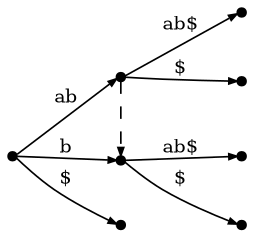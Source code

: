 
digraph {
	rankdir="LR";  // horizontal layout
    node [label="" size="0.001" shape="circle" height="0.05" fillcolor="black" style="filled"]
    edge [fontsize="9" arrowsize="0.4" len="1.0" penwidth="0.8"]

    r1 -> r1a [label="ab"]
    r1a -> r1aa [label="ab$"]
    r1a -> r1a_ [label="$"]

    r1 -> r1b [label="b"]
    r1b -> r1ba [label="ab$"]
    r1b -> r1b_ [label="$"]

    r1 -> r1_ [label="$"]

    r1a -> r1b [style="dashed" constraint=false]
}

